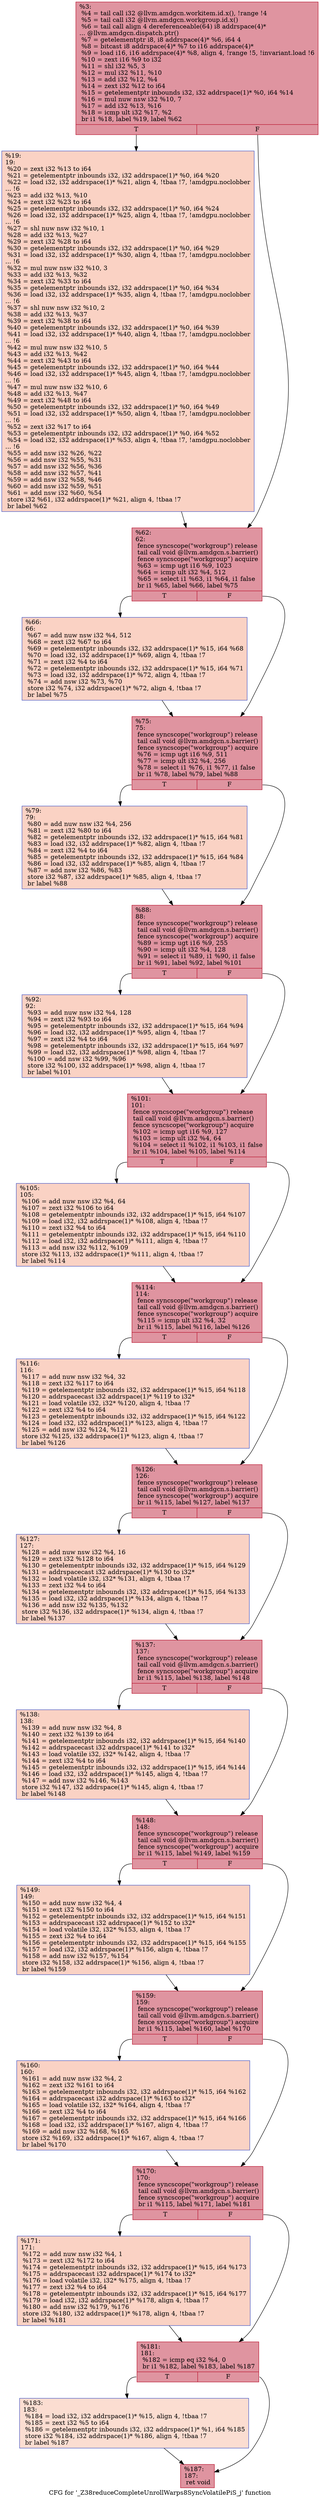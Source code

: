 digraph "CFG for '_Z38reduceCompleteUnrollWarps8SyncVolatilePiS_j' function" {
	label="CFG for '_Z38reduceCompleteUnrollWarps8SyncVolatilePiS_j' function";

	Node0x45a7940 [shape=record,color="#b70d28ff", style=filled, fillcolor="#b70d2870",label="{%3:\l  %4 = tail call i32 @llvm.amdgcn.workitem.id.x(), !range !4\l  %5 = tail call i32 @llvm.amdgcn.workgroup.id.x()\l  %6 = tail call align 4 dereferenceable(64) i8 addrspace(4)*\l... @llvm.amdgcn.dispatch.ptr()\l  %7 = getelementptr i8, i8 addrspace(4)* %6, i64 4\l  %8 = bitcast i8 addrspace(4)* %7 to i16 addrspace(4)*\l  %9 = load i16, i16 addrspace(4)* %8, align 4, !range !5, !invariant.load !6\l  %10 = zext i16 %9 to i32\l  %11 = shl i32 %5, 3\l  %12 = mul i32 %11, %10\l  %13 = add i32 %12, %4\l  %14 = zext i32 %12 to i64\l  %15 = getelementptr inbounds i32, i32 addrspace(1)* %0, i64 %14\l  %16 = mul nuw nsw i32 %10, 7\l  %17 = add i32 %13, %16\l  %18 = icmp ult i32 %17, %2\l  br i1 %18, label %19, label %62\l|{<s0>T|<s1>F}}"];
	Node0x45a7940:s0 -> Node0x45a8710;
	Node0x45a7940:s1 -> Node0x45a9c80;
	Node0x45a8710 [shape=record,color="#3d50c3ff", style=filled, fillcolor="#f4987a70",label="{%19:\l19:                                               \l  %20 = zext i32 %13 to i64\l  %21 = getelementptr inbounds i32, i32 addrspace(1)* %0, i64 %20\l  %22 = load i32, i32 addrspace(1)* %21, align 4, !tbaa !7, !amdgpu.noclobber\l... !6\l  %23 = add i32 %13, %10\l  %24 = zext i32 %23 to i64\l  %25 = getelementptr inbounds i32, i32 addrspace(1)* %0, i64 %24\l  %26 = load i32, i32 addrspace(1)* %25, align 4, !tbaa !7, !amdgpu.noclobber\l... !6\l  %27 = shl nuw nsw i32 %10, 1\l  %28 = add i32 %13, %27\l  %29 = zext i32 %28 to i64\l  %30 = getelementptr inbounds i32, i32 addrspace(1)* %0, i64 %29\l  %31 = load i32, i32 addrspace(1)* %30, align 4, !tbaa !7, !amdgpu.noclobber\l... !6\l  %32 = mul nuw nsw i32 %10, 3\l  %33 = add i32 %13, %32\l  %34 = zext i32 %33 to i64\l  %35 = getelementptr inbounds i32, i32 addrspace(1)* %0, i64 %34\l  %36 = load i32, i32 addrspace(1)* %35, align 4, !tbaa !7, !amdgpu.noclobber\l... !6\l  %37 = shl nuw nsw i32 %10, 2\l  %38 = add i32 %13, %37\l  %39 = zext i32 %38 to i64\l  %40 = getelementptr inbounds i32, i32 addrspace(1)* %0, i64 %39\l  %41 = load i32, i32 addrspace(1)* %40, align 4, !tbaa !7, !amdgpu.noclobber\l... !6\l  %42 = mul nuw nsw i32 %10, 5\l  %43 = add i32 %13, %42\l  %44 = zext i32 %43 to i64\l  %45 = getelementptr inbounds i32, i32 addrspace(1)* %0, i64 %44\l  %46 = load i32, i32 addrspace(1)* %45, align 4, !tbaa !7, !amdgpu.noclobber\l... !6\l  %47 = mul nuw nsw i32 %10, 6\l  %48 = add i32 %13, %47\l  %49 = zext i32 %48 to i64\l  %50 = getelementptr inbounds i32, i32 addrspace(1)* %0, i64 %49\l  %51 = load i32, i32 addrspace(1)* %50, align 4, !tbaa !7, !amdgpu.noclobber\l... !6\l  %52 = zext i32 %17 to i64\l  %53 = getelementptr inbounds i32, i32 addrspace(1)* %0, i64 %52\l  %54 = load i32, i32 addrspace(1)* %53, align 4, !tbaa !7, !amdgpu.noclobber\l... !6\l  %55 = add nsw i32 %26, %22\l  %56 = add nsw i32 %55, %31\l  %57 = add nsw i32 %56, %36\l  %58 = add nsw i32 %57, %41\l  %59 = add nsw i32 %58, %46\l  %60 = add nsw i32 %59, %51\l  %61 = add nsw i32 %60, %54\l  store i32 %61, i32 addrspace(1)* %21, align 4, !tbaa !7\l  br label %62\l}"];
	Node0x45a8710 -> Node0x45a9c80;
	Node0x45a9c80 [shape=record,color="#b70d28ff", style=filled, fillcolor="#b70d2870",label="{%62:\l62:                                               \l  fence syncscope(\"workgroup\") release\l  tail call void @llvm.amdgcn.s.barrier()\l  fence syncscope(\"workgroup\") acquire\l  %63 = icmp ugt i16 %9, 1023\l  %64 = icmp ult i32 %4, 512\l  %65 = select i1 %63, i1 %64, i1 false\l  br i1 %65, label %66, label %75\l|{<s0>T|<s1>F}}"];
	Node0x45a9c80:s0 -> Node0x45ab3e0;
	Node0x45a9c80:s1 -> Node0x45ab470;
	Node0x45ab3e0 [shape=record,color="#3d50c3ff", style=filled, fillcolor="#f4987a70",label="{%66:\l66:                                               \l  %67 = add nuw nsw i32 %4, 512\l  %68 = zext i32 %67 to i64\l  %69 = getelementptr inbounds i32, i32 addrspace(1)* %15, i64 %68\l  %70 = load i32, i32 addrspace(1)* %69, align 4, !tbaa !7\l  %71 = zext i32 %4 to i64\l  %72 = getelementptr inbounds i32, i32 addrspace(1)* %15, i64 %71\l  %73 = load i32, i32 addrspace(1)* %72, align 4, !tbaa !7\l  %74 = add nsw i32 %73, %70\l  store i32 %74, i32 addrspace(1)* %72, align 4, !tbaa !7\l  br label %75\l}"];
	Node0x45ab3e0 -> Node0x45ab470;
	Node0x45ab470 [shape=record,color="#b70d28ff", style=filled, fillcolor="#b70d2870",label="{%75:\l75:                                               \l  fence syncscope(\"workgroup\") release\l  tail call void @llvm.amdgcn.s.barrier()\l  fence syncscope(\"workgroup\") acquire\l  %76 = icmp ugt i16 %9, 511\l  %77 = icmp ult i32 %4, 256\l  %78 = select i1 %76, i1 %77, i1 false\l  br i1 %78, label %79, label %88\l|{<s0>T|<s1>F}}"];
	Node0x45ab470:s0 -> Node0x45ad760;
	Node0x45ab470:s1 -> Node0x45ad7b0;
	Node0x45ad760 [shape=record,color="#3d50c3ff", style=filled, fillcolor="#f4987a70",label="{%79:\l79:                                               \l  %80 = add nuw nsw i32 %4, 256\l  %81 = zext i32 %80 to i64\l  %82 = getelementptr inbounds i32, i32 addrspace(1)* %15, i64 %81\l  %83 = load i32, i32 addrspace(1)* %82, align 4, !tbaa !7\l  %84 = zext i32 %4 to i64\l  %85 = getelementptr inbounds i32, i32 addrspace(1)* %15, i64 %84\l  %86 = load i32, i32 addrspace(1)* %85, align 4, !tbaa !7\l  %87 = add nsw i32 %86, %83\l  store i32 %87, i32 addrspace(1)* %85, align 4, !tbaa !7\l  br label %88\l}"];
	Node0x45ad760 -> Node0x45ad7b0;
	Node0x45ad7b0 [shape=record,color="#b70d28ff", style=filled, fillcolor="#b70d2870",label="{%88:\l88:                                               \l  fence syncscope(\"workgroup\") release\l  tail call void @llvm.amdgcn.s.barrier()\l  fence syncscope(\"workgroup\") acquire\l  %89 = icmp ugt i16 %9, 255\l  %90 = icmp ult i32 %4, 128\l  %91 = select i1 %89, i1 %90, i1 false\l  br i1 %91, label %92, label %101\l|{<s0>T|<s1>F}}"];
	Node0x45ad7b0:s0 -> Node0x45ae1b0;
	Node0x45ad7b0:s1 -> Node0x45ae200;
	Node0x45ae1b0 [shape=record,color="#3d50c3ff", style=filled, fillcolor="#f4987a70",label="{%92:\l92:                                               \l  %93 = add nuw nsw i32 %4, 128\l  %94 = zext i32 %93 to i64\l  %95 = getelementptr inbounds i32, i32 addrspace(1)* %15, i64 %94\l  %96 = load i32, i32 addrspace(1)* %95, align 4, !tbaa !7\l  %97 = zext i32 %4 to i64\l  %98 = getelementptr inbounds i32, i32 addrspace(1)* %15, i64 %97\l  %99 = load i32, i32 addrspace(1)* %98, align 4, !tbaa !7\l  %100 = add nsw i32 %99, %96\l  store i32 %100, i32 addrspace(1)* %98, align 4, !tbaa !7\l  br label %101\l}"];
	Node0x45ae1b0 -> Node0x45ae200;
	Node0x45ae200 [shape=record,color="#b70d28ff", style=filled, fillcolor="#b70d2870",label="{%101:\l101:                                              \l  fence syncscope(\"workgroup\") release\l  tail call void @llvm.amdgcn.s.barrier()\l  fence syncscope(\"workgroup\") acquire\l  %102 = icmp ugt i16 %9, 127\l  %103 = icmp ult i32 %4, 64\l  %104 = select i1 %102, i1 %103, i1 false\l  br i1 %104, label %105, label %114\l|{<s0>T|<s1>F}}"];
	Node0x45ae200:s0 -> Node0x45aebc0;
	Node0x45ae200:s1 -> Node0x45aec10;
	Node0x45aebc0 [shape=record,color="#3d50c3ff", style=filled, fillcolor="#f4987a70",label="{%105:\l105:                                              \l  %106 = add nuw nsw i32 %4, 64\l  %107 = zext i32 %106 to i64\l  %108 = getelementptr inbounds i32, i32 addrspace(1)* %15, i64 %107\l  %109 = load i32, i32 addrspace(1)* %108, align 4, !tbaa !7\l  %110 = zext i32 %4 to i64\l  %111 = getelementptr inbounds i32, i32 addrspace(1)* %15, i64 %110\l  %112 = load i32, i32 addrspace(1)* %111, align 4, !tbaa !7\l  %113 = add nsw i32 %112, %109\l  store i32 %113, i32 addrspace(1)* %111, align 4, !tbaa !7\l  br label %114\l}"];
	Node0x45aebc0 -> Node0x45aec10;
	Node0x45aec10 [shape=record,color="#b70d28ff", style=filled, fillcolor="#b70d2870",label="{%114:\l114:                                              \l  fence syncscope(\"workgroup\") release\l  tail call void @llvm.amdgcn.s.barrier()\l  fence syncscope(\"workgroup\") acquire\l  %115 = icmp ult i32 %4, 32\l  br i1 %115, label %116, label %126\l|{<s0>T|<s1>F}}"];
	Node0x45aec10:s0 -> Node0x45af460;
	Node0x45aec10:s1 -> Node0x45af4b0;
	Node0x45af460 [shape=record,color="#3d50c3ff", style=filled, fillcolor="#f4987a70",label="{%116:\l116:                                              \l  %117 = add nuw nsw i32 %4, 32\l  %118 = zext i32 %117 to i64\l  %119 = getelementptr inbounds i32, i32 addrspace(1)* %15, i64 %118\l  %120 = addrspacecast i32 addrspace(1)* %119 to i32*\l  %121 = load volatile i32, i32* %120, align 4, !tbaa !7\l  %122 = zext i32 %4 to i64\l  %123 = getelementptr inbounds i32, i32 addrspace(1)* %15, i64 %122\l  %124 = load i32, i32 addrspace(1)* %123, align 4, !tbaa !7\l  %125 = add nsw i32 %124, %121\l  store i32 %125, i32 addrspace(1)* %123, align 4, !tbaa !7\l  br label %126\l}"];
	Node0x45af460 -> Node0x45af4b0;
	Node0x45af4b0 [shape=record,color="#b70d28ff", style=filled, fillcolor="#b70d2870",label="{%126:\l126:                                              \l  fence syncscope(\"workgroup\") release\l  tail call void @llvm.amdgcn.s.barrier()\l  fence syncscope(\"workgroup\") acquire\l  br i1 %115, label %127, label %137\l|{<s0>T|<s1>F}}"];
	Node0x45af4b0:s0 -> Node0x45afce0;
	Node0x45af4b0:s1 -> Node0x45afd30;
	Node0x45afce0 [shape=record,color="#3d50c3ff", style=filled, fillcolor="#f4987a70",label="{%127:\l127:                                              \l  %128 = add nuw nsw i32 %4, 16\l  %129 = zext i32 %128 to i64\l  %130 = getelementptr inbounds i32, i32 addrspace(1)* %15, i64 %129\l  %131 = addrspacecast i32 addrspace(1)* %130 to i32*\l  %132 = load volatile i32, i32* %131, align 4, !tbaa !7\l  %133 = zext i32 %4 to i64\l  %134 = getelementptr inbounds i32, i32 addrspace(1)* %15, i64 %133\l  %135 = load i32, i32 addrspace(1)* %134, align 4, !tbaa !7\l  %136 = add nsw i32 %135, %132\l  store i32 %136, i32 addrspace(1)* %134, align 4, !tbaa !7\l  br label %137\l}"];
	Node0x45afce0 -> Node0x45afd30;
	Node0x45afd30 [shape=record,color="#b70d28ff", style=filled, fillcolor="#b70d2870",label="{%137:\l137:                                              \l  fence syncscope(\"workgroup\") release\l  tail call void @llvm.amdgcn.s.barrier()\l  fence syncscope(\"workgroup\") acquire\l  br i1 %115, label %138, label %148\l|{<s0>T|<s1>F}}"];
	Node0x45afd30:s0 -> Node0x45b0960;
	Node0x45afd30:s1 -> Node0x45b09b0;
	Node0x45b0960 [shape=record,color="#3d50c3ff", style=filled, fillcolor="#f4987a70",label="{%138:\l138:                                              \l  %139 = add nuw nsw i32 %4, 8\l  %140 = zext i32 %139 to i64\l  %141 = getelementptr inbounds i32, i32 addrspace(1)* %15, i64 %140\l  %142 = addrspacecast i32 addrspace(1)* %141 to i32*\l  %143 = load volatile i32, i32* %142, align 4, !tbaa !7\l  %144 = zext i32 %4 to i64\l  %145 = getelementptr inbounds i32, i32 addrspace(1)* %15, i64 %144\l  %146 = load i32, i32 addrspace(1)* %145, align 4, !tbaa !7\l  %147 = add nsw i32 %146, %143\l  store i32 %147, i32 addrspace(1)* %145, align 4, !tbaa !7\l  br label %148\l}"];
	Node0x45b0960 -> Node0x45b09b0;
	Node0x45b09b0 [shape=record,color="#b70d28ff", style=filled, fillcolor="#b70d2870",label="{%148:\l148:                                              \l  fence syncscope(\"workgroup\") release\l  tail call void @llvm.amdgcn.s.barrier()\l  fence syncscope(\"workgroup\") acquire\l  br i1 %115, label %149, label %159\l|{<s0>T|<s1>F}}"];
	Node0x45b09b0:s0 -> Node0x45b11e0;
	Node0x45b09b0:s1 -> Node0x45b1230;
	Node0x45b11e0 [shape=record,color="#3d50c3ff", style=filled, fillcolor="#f4987a70",label="{%149:\l149:                                              \l  %150 = add nuw nsw i32 %4, 4\l  %151 = zext i32 %150 to i64\l  %152 = getelementptr inbounds i32, i32 addrspace(1)* %15, i64 %151\l  %153 = addrspacecast i32 addrspace(1)* %152 to i32*\l  %154 = load volatile i32, i32* %153, align 4, !tbaa !7\l  %155 = zext i32 %4 to i64\l  %156 = getelementptr inbounds i32, i32 addrspace(1)* %15, i64 %155\l  %157 = load i32, i32 addrspace(1)* %156, align 4, !tbaa !7\l  %158 = add nsw i32 %157, %154\l  store i32 %158, i32 addrspace(1)* %156, align 4, !tbaa !7\l  br label %159\l}"];
	Node0x45b11e0 -> Node0x45b1230;
	Node0x45b1230 [shape=record,color="#b70d28ff", style=filled, fillcolor="#b70d2870",label="{%159:\l159:                                              \l  fence syncscope(\"workgroup\") release\l  tail call void @llvm.amdgcn.s.barrier()\l  fence syncscope(\"workgroup\") acquire\l  br i1 %115, label %160, label %170\l|{<s0>T|<s1>F}}"];
	Node0x45b1230:s0 -> Node0x45b1a60;
	Node0x45b1230:s1 -> Node0x45b1ab0;
	Node0x45b1a60 [shape=record,color="#3d50c3ff", style=filled, fillcolor="#f4987a70",label="{%160:\l160:                                              \l  %161 = add nuw nsw i32 %4, 2\l  %162 = zext i32 %161 to i64\l  %163 = getelementptr inbounds i32, i32 addrspace(1)* %15, i64 %162\l  %164 = addrspacecast i32 addrspace(1)* %163 to i32*\l  %165 = load volatile i32, i32* %164, align 4, !tbaa !7\l  %166 = zext i32 %4 to i64\l  %167 = getelementptr inbounds i32, i32 addrspace(1)* %15, i64 %166\l  %168 = load i32, i32 addrspace(1)* %167, align 4, !tbaa !7\l  %169 = add nsw i32 %168, %165\l  store i32 %169, i32 addrspace(1)* %167, align 4, !tbaa !7\l  br label %170\l}"];
	Node0x45b1a60 -> Node0x45b1ab0;
	Node0x45b1ab0 [shape=record,color="#b70d28ff", style=filled, fillcolor="#b70d2870",label="{%170:\l170:                                              \l  fence syncscope(\"workgroup\") release\l  tail call void @llvm.amdgcn.s.barrier()\l  fence syncscope(\"workgroup\") acquire\l  br i1 %115, label %171, label %181\l|{<s0>T|<s1>F}}"];
	Node0x45b1ab0:s0 -> Node0x45b22b0;
	Node0x45b1ab0:s1 -> Node0x45b2300;
	Node0x45b22b0 [shape=record,color="#3d50c3ff", style=filled, fillcolor="#f4987a70",label="{%171:\l171:                                              \l  %172 = add nuw nsw i32 %4, 1\l  %173 = zext i32 %172 to i64\l  %174 = getelementptr inbounds i32, i32 addrspace(1)* %15, i64 %173\l  %175 = addrspacecast i32 addrspace(1)* %174 to i32*\l  %176 = load volatile i32, i32* %175, align 4, !tbaa !7\l  %177 = zext i32 %4 to i64\l  %178 = getelementptr inbounds i32, i32 addrspace(1)* %15, i64 %177\l  %179 = load i32, i32 addrspace(1)* %178, align 4, !tbaa !7\l  %180 = add nsw i32 %179, %176\l  store i32 %180, i32 addrspace(1)* %178, align 4, !tbaa !7\l  br label %181\l}"];
	Node0x45b22b0 -> Node0x45b2300;
	Node0x45b2300 [shape=record,color="#b70d28ff", style=filled, fillcolor="#b70d2870",label="{%181:\l181:                                              \l  %182 = icmp eq i32 %4, 0\l  br i1 %182, label %183, label %187\l|{<s0>T|<s1>F}}"];
	Node0x45b2300:s0 -> Node0x45b2a20;
	Node0x45b2300:s1 -> Node0x45b2a70;
	Node0x45b2a20 [shape=record,color="#3d50c3ff", style=filled, fillcolor="#f7b39670",label="{%183:\l183:                                              \l  %184 = load i32, i32 addrspace(1)* %15, align 4, !tbaa !7\l  %185 = zext i32 %5 to i64\l  %186 = getelementptr inbounds i32, i32 addrspace(1)* %1, i64 %185\l  store i32 %184, i32 addrspace(1)* %186, align 4, !tbaa !7\l  br label %187\l}"];
	Node0x45b2a20 -> Node0x45b2a70;
	Node0x45b2a70 [shape=record,color="#b70d28ff", style=filled, fillcolor="#b70d2870",label="{%187:\l187:                                              \l  ret void\l}"];
}
